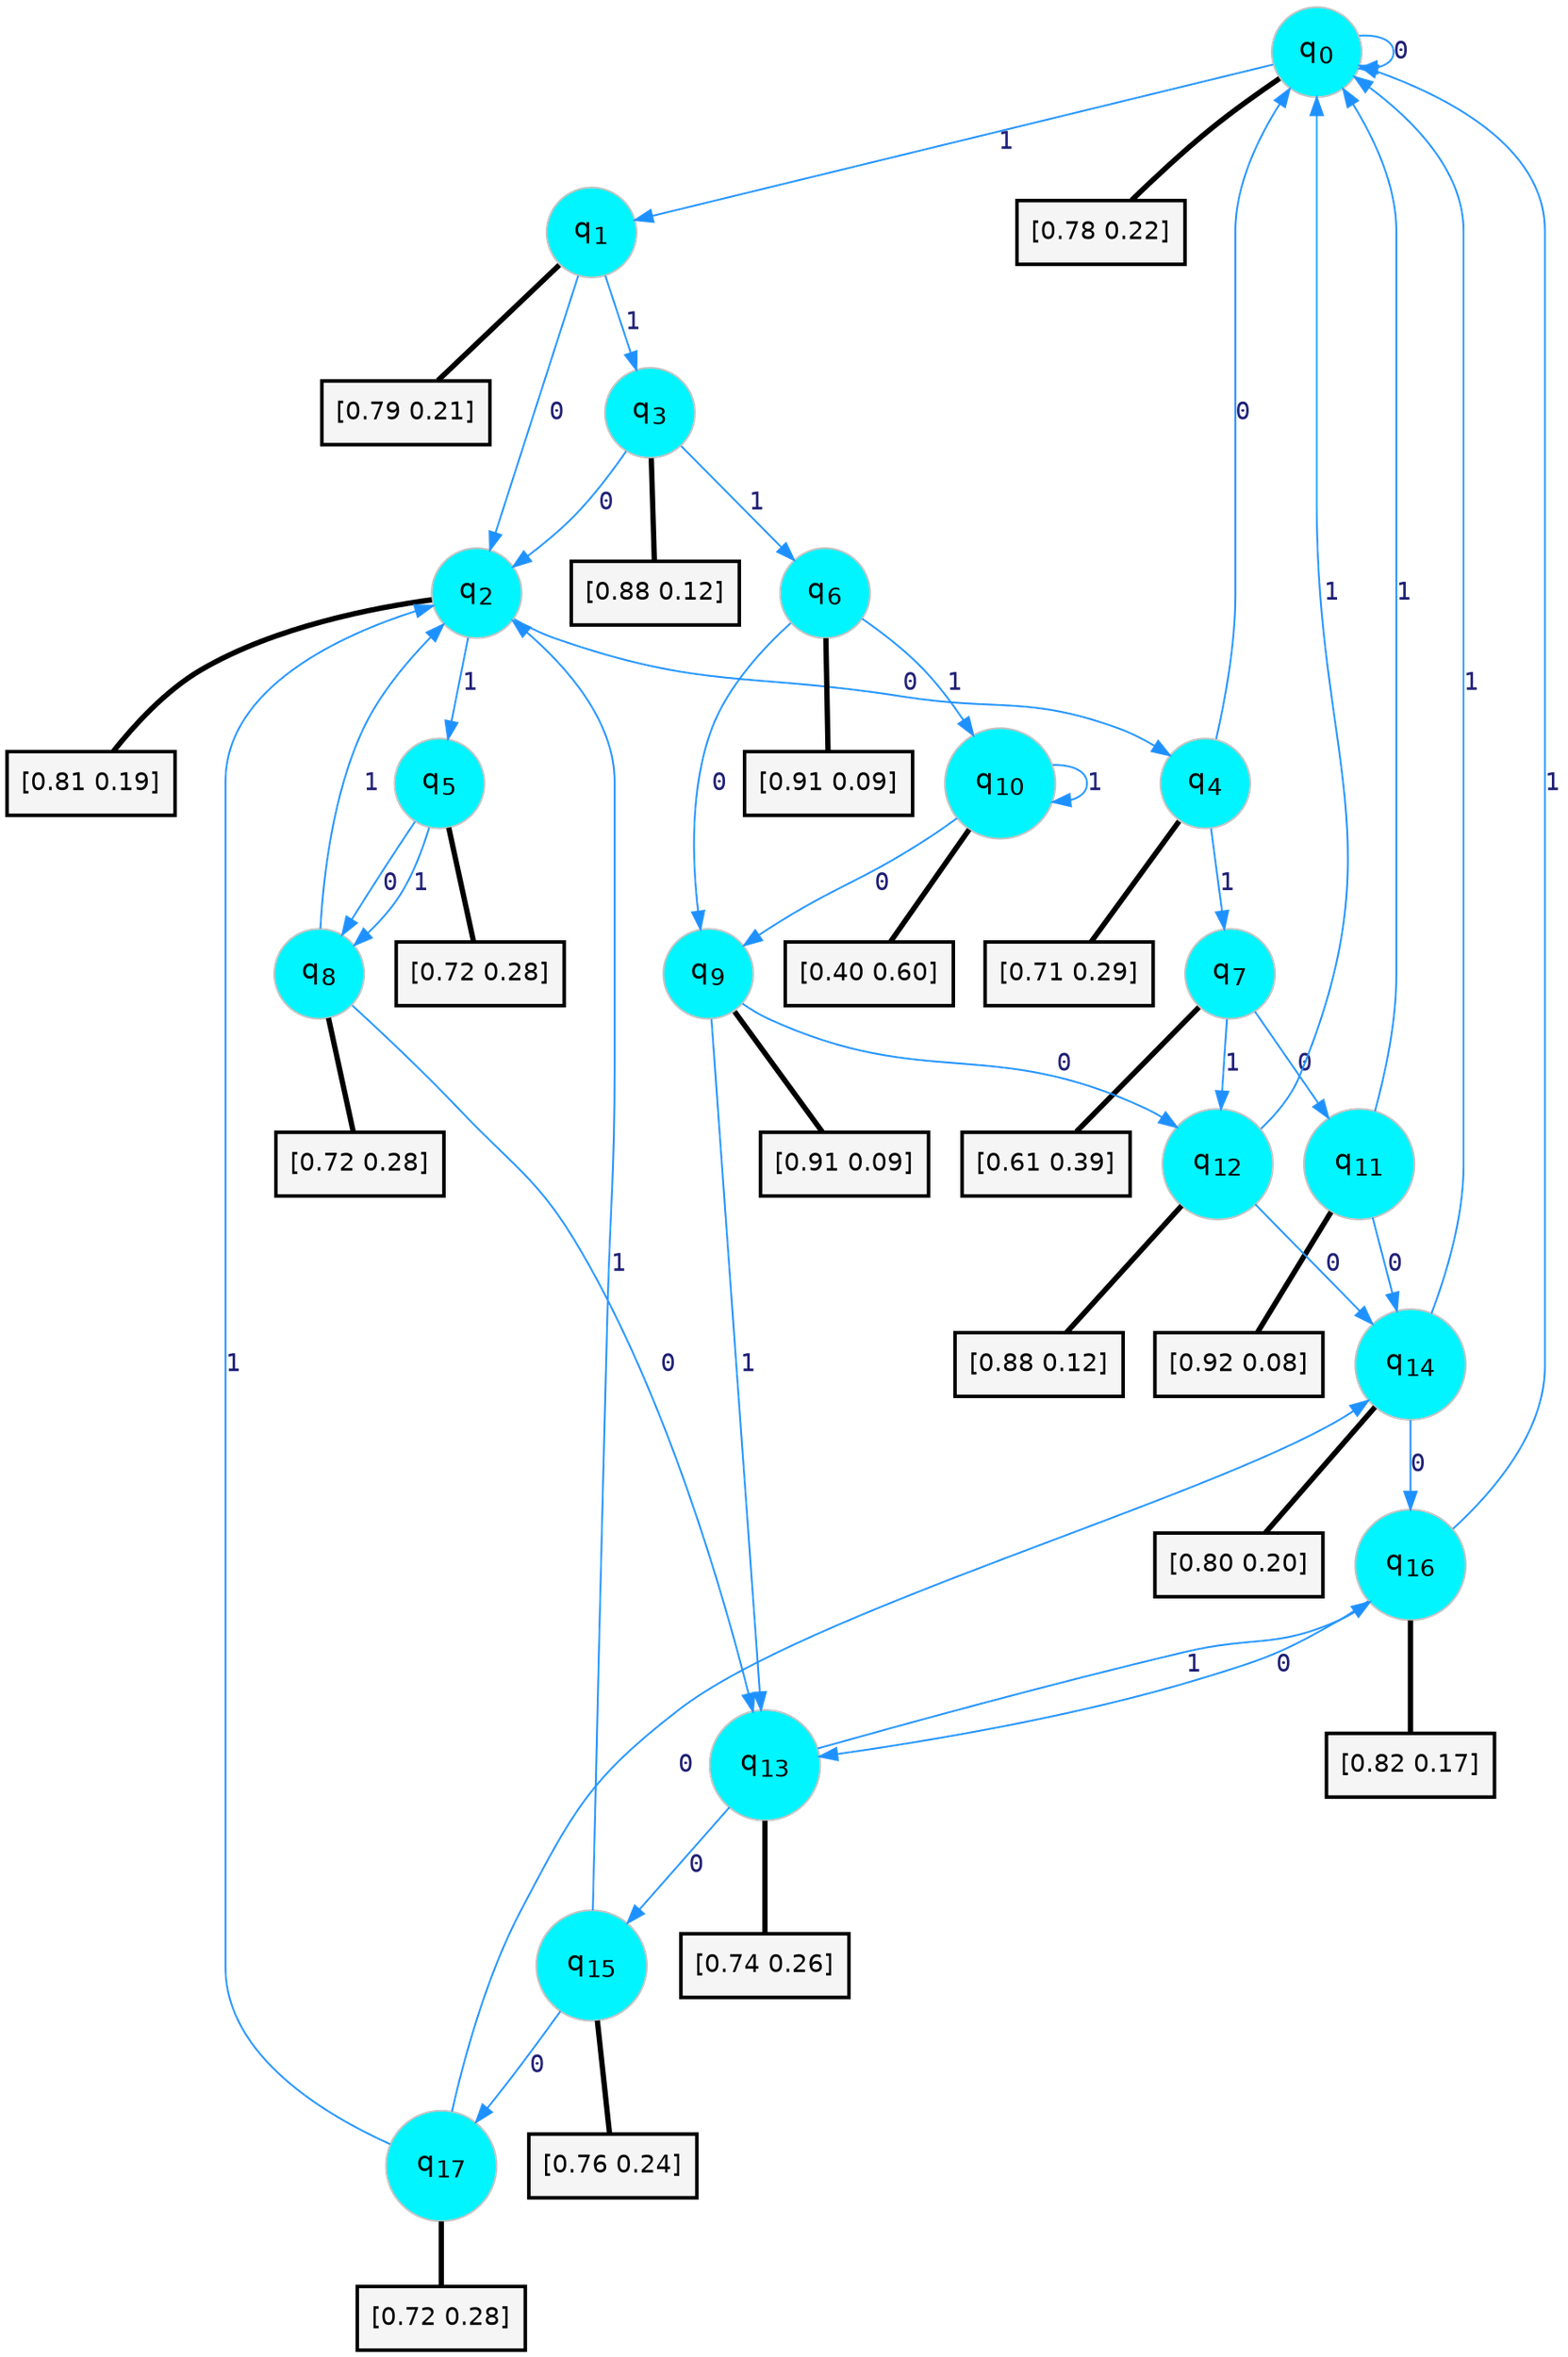 digraph G {
graph [
bgcolor=transparent, dpi=300, rankdir=TD, size="40,25"];
node [
color=gray, fillcolor=turquoise1, fontcolor=black, fontname=Helvetica, fontsize=16, fontweight=bold, shape=circle, style=filled];
edge [
arrowsize=1, color=dodgerblue1, fontcolor=midnightblue, fontname=courier, fontweight=bold, penwidth=1, style=solid, weight=20];
0[label=<q<SUB>0</SUB>>];
1[label=<q<SUB>1</SUB>>];
2[label=<q<SUB>2</SUB>>];
3[label=<q<SUB>3</SUB>>];
4[label=<q<SUB>4</SUB>>];
5[label=<q<SUB>5</SUB>>];
6[label=<q<SUB>6</SUB>>];
7[label=<q<SUB>7</SUB>>];
8[label=<q<SUB>8</SUB>>];
9[label=<q<SUB>9</SUB>>];
10[label=<q<SUB>10</SUB>>];
11[label=<q<SUB>11</SUB>>];
12[label=<q<SUB>12</SUB>>];
13[label=<q<SUB>13</SUB>>];
14[label=<q<SUB>14</SUB>>];
15[label=<q<SUB>15</SUB>>];
16[label=<q<SUB>16</SUB>>];
17[label=<q<SUB>17</SUB>>];
18[label="[0.78 0.22]", shape=box,fontcolor=black, fontname=Helvetica, fontsize=14, penwidth=2, fillcolor=whitesmoke,color=black];
19[label="[0.79 0.21]", shape=box,fontcolor=black, fontname=Helvetica, fontsize=14, penwidth=2, fillcolor=whitesmoke,color=black];
20[label="[0.81 0.19]", shape=box,fontcolor=black, fontname=Helvetica, fontsize=14, penwidth=2, fillcolor=whitesmoke,color=black];
21[label="[0.88 0.12]", shape=box,fontcolor=black, fontname=Helvetica, fontsize=14, penwidth=2, fillcolor=whitesmoke,color=black];
22[label="[0.71 0.29]", shape=box,fontcolor=black, fontname=Helvetica, fontsize=14, penwidth=2, fillcolor=whitesmoke,color=black];
23[label="[0.72 0.28]", shape=box,fontcolor=black, fontname=Helvetica, fontsize=14, penwidth=2, fillcolor=whitesmoke,color=black];
24[label="[0.91 0.09]", shape=box,fontcolor=black, fontname=Helvetica, fontsize=14, penwidth=2, fillcolor=whitesmoke,color=black];
25[label="[0.61 0.39]", shape=box,fontcolor=black, fontname=Helvetica, fontsize=14, penwidth=2, fillcolor=whitesmoke,color=black];
26[label="[0.72 0.28]", shape=box,fontcolor=black, fontname=Helvetica, fontsize=14, penwidth=2, fillcolor=whitesmoke,color=black];
27[label="[0.91 0.09]", shape=box,fontcolor=black, fontname=Helvetica, fontsize=14, penwidth=2, fillcolor=whitesmoke,color=black];
28[label="[0.40 0.60]", shape=box,fontcolor=black, fontname=Helvetica, fontsize=14, penwidth=2, fillcolor=whitesmoke,color=black];
29[label="[0.92 0.08]", shape=box,fontcolor=black, fontname=Helvetica, fontsize=14, penwidth=2, fillcolor=whitesmoke,color=black];
30[label="[0.88 0.12]", shape=box,fontcolor=black, fontname=Helvetica, fontsize=14, penwidth=2, fillcolor=whitesmoke,color=black];
31[label="[0.74 0.26]", shape=box,fontcolor=black, fontname=Helvetica, fontsize=14, penwidth=2, fillcolor=whitesmoke,color=black];
32[label="[0.80 0.20]", shape=box,fontcolor=black, fontname=Helvetica, fontsize=14, penwidth=2, fillcolor=whitesmoke,color=black];
33[label="[0.76 0.24]", shape=box,fontcolor=black, fontname=Helvetica, fontsize=14, penwidth=2, fillcolor=whitesmoke,color=black];
34[label="[0.82 0.17]", shape=box,fontcolor=black, fontname=Helvetica, fontsize=14, penwidth=2, fillcolor=whitesmoke,color=black];
35[label="[0.72 0.28]", shape=box,fontcolor=black, fontname=Helvetica, fontsize=14, penwidth=2, fillcolor=whitesmoke,color=black];
0->0 [label=0];
0->1 [label=1];
0->18 [arrowhead=none, penwidth=3,color=black];
1->2 [label=0];
1->3 [label=1];
1->19 [arrowhead=none, penwidth=3,color=black];
2->4 [label=0];
2->5 [label=1];
2->20 [arrowhead=none, penwidth=3,color=black];
3->2 [label=0];
3->6 [label=1];
3->21 [arrowhead=none, penwidth=3,color=black];
4->0 [label=0];
4->7 [label=1];
4->22 [arrowhead=none, penwidth=3,color=black];
5->8 [label=0];
5->8 [label=1];
5->23 [arrowhead=none, penwidth=3,color=black];
6->9 [label=0];
6->10 [label=1];
6->24 [arrowhead=none, penwidth=3,color=black];
7->11 [label=0];
7->12 [label=1];
7->25 [arrowhead=none, penwidth=3,color=black];
8->13 [label=0];
8->2 [label=1];
8->26 [arrowhead=none, penwidth=3,color=black];
9->12 [label=0];
9->13 [label=1];
9->27 [arrowhead=none, penwidth=3,color=black];
10->9 [label=0];
10->10 [label=1];
10->28 [arrowhead=none, penwidth=3,color=black];
11->14 [label=0];
11->0 [label=1];
11->29 [arrowhead=none, penwidth=3,color=black];
12->14 [label=0];
12->0 [label=1];
12->30 [arrowhead=none, penwidth=3,color=black];
13->15 [label=0];
13->16 [label=1];
13->31 [arrowhead=none, penwidth=3,color=black];
14->16 [label=0];
14->0 [label=1];
14->32 [arrowhead=none, penwidth=3,color=black];
15->17 [label=0];
15->2 [label=1];
15->33 [arrowhead=none, penwidth=3,color=black];
16->13 [label=0];
16->0 [label=1];
16->34 [arrowhead=none, penwidth=3,color=black];
17->14 [label=0];
17->2 [label=1];
17->35 [arrowhead=none, penwidth=3,color=black];
}
